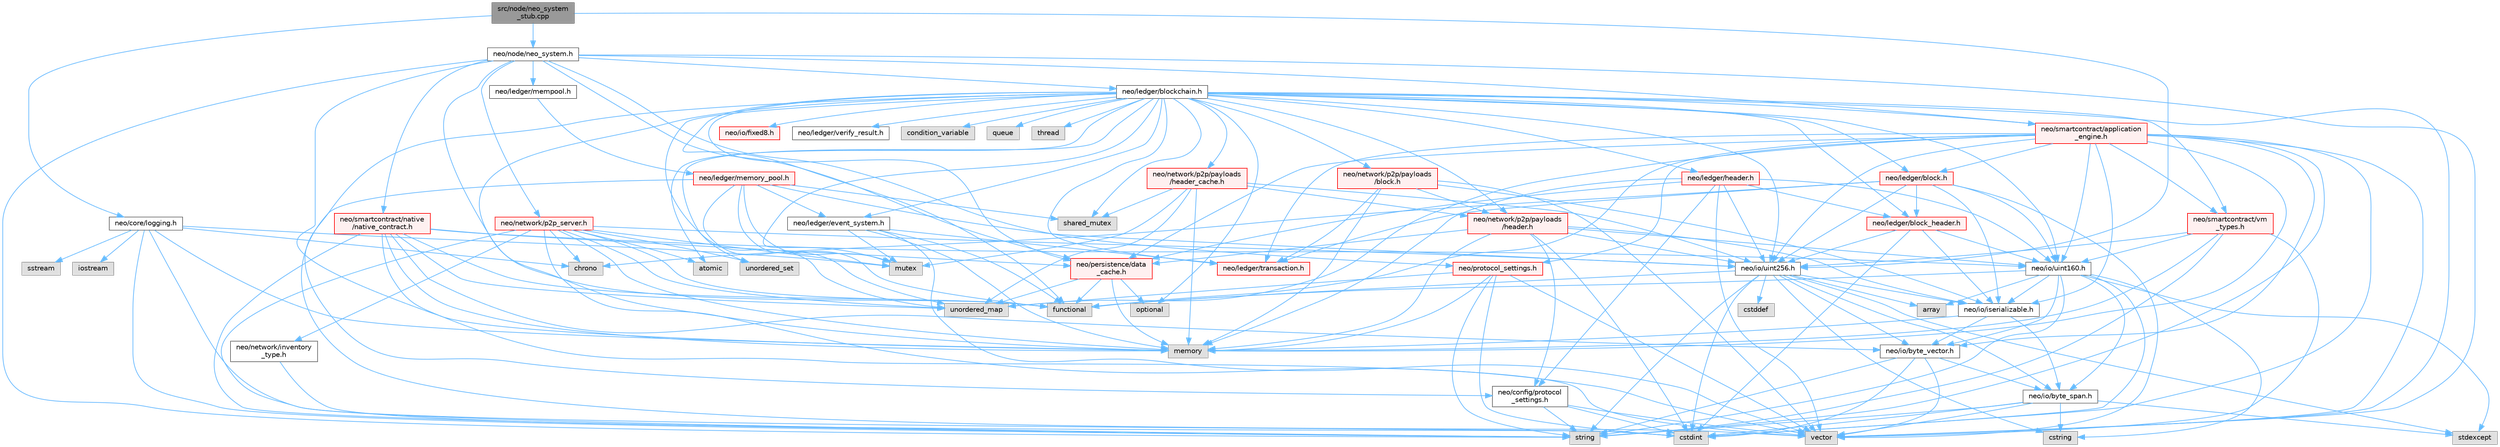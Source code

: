 digraph "src/node/neo_system_stub.cpp"
{
 // LATEX_PDF_SIZE
  bgcolor="transparent";
  edge [fontname=Helvetica,fontsize=10,labelfontname=Helvetica,labelfontsize=10];
  node [fontname=Helvetica,fontsize=10,shape=box,height=0.2,width=0.4];
  Node1 [id="Node000001",label="src/node/neo_system\l_stub.cpp",height=0.2,width=0.4,color="gray40", fillcolor="grey60", style="filled", fontcolor="black",tooltip=" "];
  Node1 -> Node2 [id="edge1_Node000001_Node000002",color="steelblue1",style="solid",tooltip=" "];
  Node2 [id="Node000002",label="neo/core/logging.h",height=0.2,width=0.4,color="grey40", fillcolor="white", style="filled",URL="$core_2logging_8h.html",tooltip=" "];
  Node2 -> Node3 [id="edge2_Node000002_Node000003",color="steelblue1",style="solid",tooltip=" "];
  Node3 [id="Node000003",label="chrono",height=0.2,width=0.4,color="grey60", fillcolor="#E0E0E0", style="filled",tooltip=" "];
  Node2 -> Node4 [id="edge3_Node000002_Node000004",color="steelblue1",style="solid",tooltip=" "];
  Node4 [id="Node000004",label="cstdint",height=0.2,width=0.4,color="grey60", fillcolor="#E0E0E0", style="filled",tooltip=" "];
  Node2 -> Node5 [id="edge4_Node000002_Node000005",color="steelblue1",style="solid",tooltip=" "];
  Node5 [id="Node000005",label="memory",height=0.2,width=0.4,color="grey60", fillcolor="#E0E0E0", style="filled",tooltip=" "];
  Node2 -> Node6 [id="edge5_Node000002_Node000006",color="steelblue1",style="solid",tooltip=" "];
  Node6 [id="Node000006",label="sstream",height=0.2,width=0.4,color="grey60", fillcolor="#E0E0E0", style="filled",tooltip=" "];
  Node2 -> Node7 [id="edge6_Node000002_Node000007",color="steelblue1",style="solid",tooltip=" "];
  Node7 [id="Node000007",label="string",height=0.2,width=0.4,color="grey60", fillcolor="#E0E0E0", style="filled",tooltip=" "];
  Node2 -> Node8 [id="edge7_Node000002_Node000008",color="steelblue1",style="solid",tooltip=" "];
  Node8 [id="Node000008",label="iostream",height=0.2,width=0.4,color="grey60", fillcolor="#E0E0E0", style="filled",tooltip=" "];
  Node2 -> Node9 [id="edge8_Node000002_Node000009",color="steelblue1",style="solid",tooltip=" "];
  Node9 [id="Node000009",label="mutex",height=0.2,width=0.4,color="grey60", fillcolor="#E0E0E0", style="filled",tooltip=" "];
  Node1 -> Node10 [id="edge9_Node000001_Node000010",color="steelblue1",style="solid",tooltip=" "];
  Node10 [id="Node000010",label="neo/io/uint256.h",height=0.2,width=0.4,color="grey40", fillcolor="white", style="filled",URL="$uint256_8h.html",tooltip=" "];
  Node10 -> Node11 [id="edge10_Node000010_Node000011",color="steelblue1",style="solid",tooltip=" "];
  Node11 [id="Node000011",label="neo/io/byte_span.h",height=0.2,width=0.4,color="grey40", fillcolor="white", style="filled",URL="$io_2byte__span_8h.html",tooltip=" "];
  Node11 -> Node4 [id="edge11_Node000011_Node000004",color="steelblue1",style="solid",tooltip=" "];
  Node11 -> Node12 [id="edge12_Node000011_Node000012",color="steelblue1",style="solid",tooltip=" "];
  Node12 [id="Node000012",label="cstring",height=0.2,width=0.4,color="grey60", fillcolor="#E0E0E0", style="filled",tooltip=" "];
  Node11 -> Node13 [id="edge13_Node000011_Node000013",color="steelblue1",style="solid",tooltip=" "];
  Node13 [id="Node000013",label="stdexcept",height=0.2,width=0.4,color="grey60", fillcolor="#E0E0E0", style="filled",tooltip=" "];
  Node11 -> Node7 [id="edge14_Node000011_Node000007",color="steelblue1",style="solid",tooltip=" "];
  Node11 -> Node14 [id="edge15_Node000011_Node000014",color="steelblue1",style="solid",tooltip=" "];
  Node14 [id="Node000014",label="vector",height=0.2,width=0.4,color="grey60", fillcolor="#E0E0E0", style="filled",tooltip=" "];
  Node10 -> Node15 [id="edge16_Node000010_Node000015",color="steelblue1",style="solid",tooltip=" "];
  Node15 [id="Node000015",label="neo/io/byte_vector.h",height=0.2,width=0.4,color="grey40", fillcolor="white", style="filled",URL="$io_2byte__vector_8h.html",tooltip=" "];
  Node15 -> Node11 [id="edge17_Node000015_Node000011",color="steelblue1",style="solid",tooltip=" "];
  Node15 -> Node4 [id="edge18_Node000015_Node000004",color="steelblue1",style="solid",tooltip=" "];
  Node15 -> Node7 [id="edge19_Node000015_Node000007",color="steelblue1",style="solid",tooltip=" "];
  Node15 -> Node14 [id="edge20_Node000015_Node000014",color="steelblue1",style="solid",tooltip=" "];
  Node10 -> Node16 [id="edge21_Node000010_Node000016",color="steelblue1",style="solid",tooltip=" "];
  Node16 [id="Node000016",label="neo/io/iserializable.h",height=0.2,width=0.4,color="grey40", fillcolor="white", style="filled",URL="$iserializable_8h.html",tooltip=" "];
  Node16 -> Node11 [id="edge22_Node000016_Node000011",color="steelblue1",style="solid",tooltip=" "];
  Node16 -> Node15 [id="edge23_Node000016_Node000015",color="steelblue1",style="solid",tooltip=" "];
  Node16 -> Node5 [id="edge24_Node000016_Node000005",color="steelblue1",style="solid",tooltip=" "];
  Node10 -> Node17 [id="edge25_Node000010_Node000017",color="steelblue1",style="solid",tooltip=" "];
  Node17 [id="Node000017",label="array",height=0.2,width=0.4,color="grey60", fillcolor="#E0E0E0", style="filled",tooltip=" "];
  Node10 -> Node18 [id="edge26_Node000010_Node000018",color="steelblue1",style="solid",tooltip=" "];
  Node18 [id="Node000018",label="cstddef",height=0.2,width=0.4,color="grey60", fillcolor="#E0E0E0", style="filled",tooltip=" "];
  Node10 -> Node4 [id="edge27_Node000010_Node000004",color="steelblue1",style="solid",tooltip=" "];
  Node10 -> Node12 [id="edge28_Node000010_Node000012",color="steelblue1",style="solid",tooltip=" "];
  Node10 -> Node19 [id="edge29_Node000010_Node000019",color="steelblue1",style="solid",tooltip=" "];
  Node19 [id="Node000019",label="functional",height=0.2,width=0.4,color="grey60", fillcolor="#E0E0E0", style="filled",tooltip=" "];
  Node10 -> Node13 [id="edge30_Node000010_Node000013",color="steelblue1",style="solid",tooltip=" "];
  Node10 -> Node7 [id="edge31_Node000010_Node000007",color="steelblue1",style="solid",tooltip=" "];
  Node1 -> Node20 [id="edge32_Node000001_Node000020",color="steelblue1",style="solid",tooltip=" "];
  Node20 [id="Node000020",label="neo/node/neo_system.h",height=0.2,width=0.4,color="grey40", fillcolor="white", style="filled",URL="$node_2neo__system_8h.html",tooltip=" "];
  Node20 -> Node21 [id="edge33_Node000020_Node000021",color="steelblue1",style="solid",tooltip=" "];
  Node21 [id="Node000021",label="neo/ledger/blockchain.h",height=0.2,width=0.4,color="grey40", fillcolor="white", style="filled",URL="$blockchain_8h.html",tooltip=" "];
  Node21 -> Node22 [id="edge34_Node000021_Node000022",color="steelblue1",style="solid",tooltip=" "];
  Node22 [id="Node000022",label="neo/ledger/block.h",height=0.2,width=0.4,color="red", fillcolor="#FFF0F0", style="filled",URL="$ledger_2block_8h.html",tooltip=" "];
  Node22 -> Node16 [id="edge35_Node000022_Node000016",color="steelblue1",style="solid",tooltip=" "];
  Node22 -> Node23 [id="edge36_Node000022_Node000023",color="steelblue1",style="solid",tooltip=" "];
  Node23 [id="Node000023",label="neo/io/uint160.h",height=0.2,width=0.4,color="grey40", fillcolor="white", style="filled",URL="$uint160_8h.html",tooltip=" "];
  Node23 -> Node11 [id="edge37_Node000023_Node000011",color="steelblue1",style="solid",tooltip=" "];
  Node23 -> Node15 [id="edge38_Node000023_Node000015",color="steelblue1",style="solid",tooltip=" "];
  Node23 -> Node16 [id="edge39_Node000023_Node000016",color="steelblue1",style="solid",tooltip=" "];
  Node23 -> Node17 [id="edge40_Node000023_Node000017",color="steelblue1",style="solid",tooltip=" "];
  Node23 -> Node4 [id="edge41_Node000023_Node000004",color="steelblue1",style="solid",tooltip=" "];
  Node23 -> Node12 [id="edge42_Node000023_Node000012",color="steelblue1",style="solid",tooltip=" "];
  Node23 -> Node19 [id="edge43_Node000023_Node000019",color="steelblue1",style="solid",tooltip=" "];
  Node23 -> Node13 [id="edge44_Node000023_Node000013",color="steelblue1",style="solid",tooltip=" "];
  Node23 -> Node7 [id="edge45_Node000023_Node000007",color="steelblue1",style="solid",tooltip=" "];
  Node22 -> Node10 [id="edge46_Node000022_Node000010",color="steelblue1",style="solid",tooltip=" "];
  Node22 -> Node24 [id="edge47_Node000022_Node000024",color="steelblue1",style="solid",tooltip=" "];
  Node24 [id="Node000024",label="neo/ledger/block_header.h",height=0.2,width=0.4,color="red", fillcolor="#FFF0F0", style="filled",URL="$block__header_8h.html",tooltip=" "];
  Node24 -> Node16 [id="edge48_Node000024_Node000016",color="steelblue1",style="solid",tooltip=" "];
  Node24 -> Node23 [id="edge49_Node000024_Node000023",color="steelblue1",style="solid",tooltip=" "];
  Node24 -> Node10 [id="edge50_Node000024_Node000010",color="steelblue1",style="solid",tooltip=" "];
  Node24 -> Node4 [id="edge51_Node000024_Node000004",color="steelblue1",style="solid",tooltip=" "];
  Node22 -> Node57 [id="edge52_Node000022_Node000057",color="steelblue1",style="solid",tooltip=" "];
  Node57 [id="Node000057",label="neo/ledger/transaction.h",height=0.2,width=0.4,color="red", fillcolor="#FFF0F0", style="filled",URL="$ledger_2transaction_8h.html",tooltip=" "];
  Node22 -> Node3 [id="edge53_Node000022_Node000003",color="steelblue1",style="solid",tooltip=" "];
  Node22 -> Node14 [id="edge54_Node000022_Node000014",color="steelblue1",style="solid",tooltip=" "];
  Node21 -> Node24 [id="edge55_Node000021_Node000024",color="steelblue1",style="solid",tooltip=" "];
  Node21 -> Node72 [id="edge56_Node000021_Node000072",color="steelblue1",style="solid",tooltip=" "];
  Node72 [id="Node000072",label="neo/ledger/event_system.h",height=0.2,width=0.4,color="grey40", fillcolor="white", style="filled",URL="$event__system_8h.html",tooltip=" "];
  Node72 -> Node19 [id="edge57_Node000072_Node000019",color="steelblue1",style="solid",tooltip=" "];
  Node72 -> Node5 [id="edge58_Node000072_Node000005",color="steelblue1",style="solid",tooltip=" "];
  Node72 -> Node9 [id="edge59_Node000072_Node000009",color="steelblue1",style="solid",tooltip=" "];
  Node72 -> Node14 [id="edge60_Node000072_Node000014",color="steelblue1",style="solid",tooltip=" "];
  Node72 -> Node57 [id="edge61_Node000072_Node000057",color="steelblue1",style="solid",tooltip=" "];
  Node21 -> Node73 [id="edge62_Node000021_Node000073",color="steelblue1",style="solid",tooltip=" "];
  Node73 [id="Node000073",label="neo/ledger/header.h",height=0.2,width=0.4,color="red", fillcolor="#FFF0F0", style="filled",URL="$ledger_2header_8h.html",tooltip=" "];
  Node73 -> Node74 [id="edge63_Node000073_Node000074",color="steelblue1",style="solid",tooltip=" "];
  Node74 [id="Node000074",label="neo/config/protocol\l_settings.h",height=0.2,width=0.4,color="grey40", fillcolor="white", style="filled",URL="$config_2protocol__settings_8h.html",tooltip=" "];
  Node74 -> Node4 [id="edge64_Node000074_Node000004",color="steelblue1",style="solid",tooltip=" "];
  Node74 -> Node7 [id="edge65_Node000074_Node000007",color="steelblue1",style="solid",tooltip=" "];
  Node74 -> Node14 [id="edge66_Node000074_Node000014",color="steelblue1",style="solid",tooltip=" "];
  Node73 -> Node23 [id="edge67_Node000073_Node000023",color="steelblue1",style="solid",tooltip=" "];
  Node73 -> Node10 [id="edge68_Node000073_Node000010",color="steelblue1",style="solid",tooltip=" "];
  Node73 -> Node24 [id="edge69_Node000073_Node000024",color="steelblue1",style="solid",tooltip=" "];
  Node73 -> Node75 [id="edge70_Node000073_Node000075",color="steelblue1",style="solid",tooltip=" "];
  Node75 [id="Node000075",label="neo/persistence/data\l_cache.h",height=0.2,width=0.4,color="red", fillcolor="#FFF0F0", style="filled",URL="$data__cache_8h.html",tooltip=" "];
  Node75 -> Node19 [id="edge71_Node000075_Node000019",color="steelblue1",style="solid",tooltip=" "];
  Node75 -> Node5 [id="edge72_Node000075_Node000005",color="steelblue1",style="solid",tooltip=" "];
  Node75 -> Node64 [id="edge73_Node000075_Node000064",color="steelblue1",style="solid",tooltip=" "];
  Node64 [id="Node000064",label="optional",height=0.2,width=0.4,color="grey60", fillcolor="#E0E0E0", style="filled",tooltip=" "];
  Node75 -> Node43 [id="edge74_Node000075_Node000043",color="steelblue1",style="solid",tooltip=" "];
  Node43 [id="Node000043",label="unordered_map",height=0.2,width=0.4,color="grey60", fillcolor="#E0E0E0", style="filled",tooltip=" "];
  Node73 -> Node5 [id="edge75_Node000073_Node000005",color="steelblue1",style="solid",tooltip=" "];
  Node73 -> Node14 [id="edge76_Node000073_Node000014",color="steelblue1",style="solid",tooltip=" "];
  Node21 -> Node57 [id="edge77_Node000021_Node000057",color="steelblue1",style="solid",tooltip=" "];
  Node21 -> Node86 [id="edge78_Node000021_Node000086",color="steelblue1",style="solid",tooltip=" "];
  Node86 [id="Node000086",label="neo/network/p2p/payloads\l/block.h",height=0.2,width=0.4,color="red", fillcolor="#FFF0F0", style="filled",URL="$network_2p2p_2payloads_2block_8h.html",tooltip=" "];
  Node86 -> Node16 [id="edge79_Node000086_Node000016",color="steelblue1",style="solid",tooltip=" "];
  Node86 -> Node57 [id="edge80_Node000086_Node000057",color="steelblue1",style="solid",tooltip=" "];
  Node86 -> Node87 [id="edge81_Node000086_Node000087",color="steelblue1",style="solid",tooltip=" "];
  Node87 [id="Node000087",label="neo/network/p2p/payloads\l/header.h",height=0.2,width=0.4,color="red", fillcolor="#FFF0F0", style="filled",URL="$network_2p2p_2payloads_2header_8h.html",tooltip=" "];
  Node87 -> Node74 [id="edge82_Node000087_Node000074",color="steelblue1",style="solid",tooltip=" "];
  Node87 -> Node16 [id="edge83_Node000087_Node000016",color="steelblue1",style="solid",tooltip=" "];
  Node87 -> Node23 [id="edge84_Node000087_Node000023",color="steelblue1",style="solid",tooltip=" "];
  Node87 -> Node10 [id="edge85_Node000087_Node000010",color="steelblue1",style="solid",tooltip=" "];
  Node87 -> Node75 [id="edge86_Node000087_Node000075",color="steelblue1",style="solid",tooltip=" "];
  Node87 -> Node4 [id="edge87_Node000087_Node000004",color="steelblue1",style="solid",tooltip=" "];
  Node87 -> Node5 [id="edge88_Node000087_Node000005",color="steelblue1",style="solid",tooltip=" "];
  Node86 -> Node5 [id="edge89_Node000086_Node000005",color="steelblue1",style="solid",tooltip=" "];
  Node86 -> Node14 [id="edge90_Node000086_Node000014",color="steelblue1",style="solid",tooltip=" "];
  Node21 -> Node87 [id="edge91_Node000021_Node000087",color="steelblue1",style="solid",tooltip=" "];
  Node21 -> Node88 [id="edge92_Node000021_Node000088",color="steelblue1",style="solid",tooltip=" "];
  Node88 [id="Node000088",label="neo/network/p2p/payloads\l/header_cache.h",height=0.2,width=0.4,color="red", fillcolor="#FFF0F0", style="filled",URL="$network_2p2p_2payloads_2header__cache_8h.html",tooltip=" "];
  Node88 -> Node10 [id="edge93_Node000088_Node000010",color="steelblue1",style="solid",tooltip=" "];
  Node88 -> Node87 [id="edge94_Node000088_Node000087",color="steelblue1",style="solid",tooltip=" "];
  Node88 -> Node5 [id="edge95_Node000088_Node000005",color="steelblue1",style="solid",tooltip=" "];
  Node88 -> Node9 [id="edge96_Node000088_Node000009",color="steelblue1",style="solid",tooltip=" "];
  Node88 -> Node83 [id="edge97_Node000088_Node000083",color="steelblue1",style="solid",tooltip=" "];
  Node83 [id="Node000083",label="shared_mutex",height=0.2,width=0.4,color="grey60", fillcolor="#E0E0E0", style="filled",tooltip=" "];
  Node88 -> Node43 [id="edge98_Node000088_Node000043",color="steelblue1",style="solid",tooltip=" "];
  Node21 -> Node74 [id="edge99_Node000021_Node000074",color="steelblue1",style="solid",tooltip=" "];
  Node21 -> Node26 [id="edge100_Node000021_Node000026",color="steelblue1",style="solid",tooltip=" "];
  Node26 [id="Node000026",label="neo/io/fixed8.h",height=0.2,width=0.4,color="red", fillcolor="#FFF0F0", style="filled",URL="$io_2fixed8_8h.html",tooltip=" "];
  Node21 -> Node23 [id="edge101_Node000021_Node000023",color="steelblue1",style="solid",tooltip=" "];
  Node21 -> Node10 [id="edge102_Node000021_Node000010",color="steelblue1",style="solid",tooltip=" "];
  Node21 -> Node90 [id="edge103_Node000021_Node000090",color="steelblue1",style="solid",tooltip=" "];
  Node90 [id="Node000090",label="neo/ledger/verify_result.h",height=0.2,width=0.4,color="grey40", fillcolor="white", style="filled",URL="$verify__result_8h.html",tooltip=" "];
  Node21 -> Node75 [id="edge104_Node000021_Node000075",color="steelblue1",style="solid",tooltip=" "];
  Node21 -> Node91 [id="edge105_Node000021_Node000091",color="steelblue1",style="solid",tooltip=" "];
  Node91 [id="Node000091",label="neo/smartcontract/application\l_engine.h",height=0.2,width=0.4,color="red", fillcolor="#FFF0F0", style="filled",URL="$application__engine_8h.html",tooltip=" "];
  Node91 -> Node15 [id="edge106_Node000091_Node000015",color="steelblue1",style="solid",tooltip=" "];
  Node91 -> Node16 [id="edge107_Node000091_Node000016",color="steelblue1",style="solid",tooltip=" "];
  Node91 -> Node23 [id="edge108_Node000091_Node000023",color="steelblue1",style="solid",tooltip=" "];
  Node91 -> Node10 [id="edge109_Node000091_Node000010",color="steelblue1",style="solid",tooltip=" "];
  Node91 -> Node22 [id="edge110_Node000091_Node000022",color="steelblue1",style="solid",tooltip=" "];
  Node91 -> Node57 [id="edge111_Node000091_Node000057",color="steelblue1",style="solid",tooltip=" "];
  Node91 -> Node75 [id="edge112_Node000091_Node000075",color="steelblue1",style="solid",tooltip=" "];
  Node91 -> Node92 [id="edge113_Node000091_Node000092",color="steelblue1",style="solid",tooltip=" "];
  Node92 [id="Node000092",label="neo/protocol_settings.h",height=0.2,width=0.4,color="red", fillcolor="#FFF0F0", style="filled",URL="$protocol__settings_8h.html",tooltip=" "];
  Node92 -> Node4 [id="edge114_Node000092_Node000004",color="steelblue1",style="solid",tooltip=" "];
  Node92 -> Node5 [id="edge115_Node000092_Node000005",color="steelblue1",style="solid",tooltip=" "];
  Node92 -> Node7 [id="edge116_Node000092_Node000007",color="steelblue1",style="solid",tooltip=" "];
  Node92 -> Node43 [id="edge117_Node000092_Node000043",color="steelblue1",style="solid",tooltip=" "];
  Node92 -> Node14 [id="edge118_Node000092_Node000014",color="steelblue1",style="solid",tooltip=" "];
  Node91 -> Node112 [id="edge119_Node000091_Node000112",color="steelblue1",style="solid",tooltip=" "];
  Node112 [id="Node000112",label="neo/smartcontract/vm\l_types.h",height=0.2,width=0.4,color="red", fillcolor="#FFF0F0", style="filled",URL="$vm__types_8h.html",tooltip=" "];
  Node112 -> Node23 [id="edge120_Node000112_Node000023",color="steelblue1",style="solid",tooltip=" "];
  Node112 -> Node10 [id="edge121_Node000112_Node000010",color="steelblue1",style="solid",tooltip=" "];
  Node112 -> Node5 [id="edge122_Node000112_Node000005",color="steelblue1",style="solid",tooltip=" "];
  Node112 -> Node7 [id="edge123_Node000112_Node000007",color="steelblue1",style="solid",tooltip=" "];
  Node112 -> Node14 [id="edge124_Node000112_Node000014",color="steelblue1",style="solid",tooltip=" "];
  Node91 -> Node4 [id="edge125_Node000091_Node000004",color="steelblue1",style="solid",tooltip=" "];
  Node91 -> Node19 [id="edge126_Node000091_Node000019",color="steelblue1",style="solid",tooltip=" "];
  Node91 -> Node5 [id="edge127_Node000091_Node000005",color="steelblue1",style="solid",tooltip=" "];
  Node91 -> Node7 [id="edge128_Node000091_Node000007",color="steelblue1",style="solid",tooltip=" "];
  Node91 -> Node43 [id="edge129_Node000091_Node000043",color="steelblue1",style="solid",tooltip=" "];
  Node91 -> Node14 [id="edge130_Node000091_Node000014",color="steelblue1",style="solid",tooltip=" "];
  Node21 -> Node112 [id="edge131_Node000021_Node000112",color="steelblue1",style="solid",tooltip=" "];
  Node21 -> Node113 [id="edge132_Node000021_Node000113",color="steelblue1",style="solid",tooltip=" "];
  Node113 [id="Node000113",label="atomic",height=0.2,width=0.4,color="grey60", fillcolor="#E0E0E0", style="filled",tooltip=" "];
  Node21 -> Node114 [id="edge133_Node000021_Node000114",color="steelblue1",style="solid",tooltip=" "];
  Node114 [id="Node000114",label="condition_variable",height=0.2,width=0.4,color="grey60", fillcolor="#E0E0E0", style="filled",tooltip=" "];
  Node21 -> Node19 [id="edge134_Node000021_Node000019",color="steelblue1",style="solid",tooltip=" "];
  Node21 -> Node5 [id="edge135_Node000021_Node000005",color="steelblue1",style="solid",tooltip=" "];
  Node21 -> Node9 [id="edge136_Node000021_Node000009",color="steelblue1",style="solid",tooltip=" "];
  Node21 -> Node64 [id="edge137_Node000021_Node000064",color="steelblue1",style="solid",tooltip=" "];
  Node21 -> Node115 [id="edge138_Node000021_Node000115",color="steelblue1",style="solid",tooltip=" "];
  Node115 [id="Node000115",label="queue",height=0.2,width=0.4,color="grey60", fillcolor="#E0E0E0", style="filled",tooltip=" "];
  Node21 -> Node83 [id="edge139_Node000021_Node000083",color="steelblue1",style="solid",tooltip=" "];
  Node21 -> Node116 [id="edge140_Node000021_Node000116",color="steelblue1",style="solid",tooltip=" "];
  Node116 [id="Node000116",label="thread",height=0.2,width=0.4,color="grey60", fillcolor="#E0E0E0", style="filled",tooltip=" "];
  Node21 -> Node43 [id="edge141_Node000021_Node000043",color="steelblue1",style="solid",tooltip=" "];
  Node21 -> Node109 [id="edge142_Node000021_Node000109",color="steelblue1",style="solid",tooltip=" "];
  Node109 [id="Node000109",label="unordered_set",height=0.2,width=0.4,color="grey60", fillcolor="#E0E0E0", style="filled",tooltip=" "];
  Node21 -> Node14 [id="edge143_Node000021_Node000014",color="steelblue1",style="solid",tooltip=" "];
  Node20 -> Node117 [id="edge144_Node000020_Node000117",color="steelblue1",style="solid",tooltip=" "];
  Node117 [id="Node000117",label="neo/ledger/mempool.h",height=0.2,width=0.4,color="grey40", fillcolor="white", style="filled",URL="$mempool_8h.html",tooltip=" "];
  Node117 -> Node118 [id="edge145_Node000117_Node000118",color="steelblue1",style="solid",tooltip=" "];
  Node118 [id="Node000118",label="neo/ledger/memory_pool.h",height=0.2,width=0.4,color="red", fillcolor="#FFF0F0", style="filled",URL="$ledger_2memory__pool_8h.html",tooltip=" "];
  Node118 -> Node10 [id="edge146_Node000118_Node000010",color="steelblue1",style="solid",tooltip=" "];
  Node118 -> Node72 [id="edge147_Node000118_Node000072",color="steelblue1",style="solid",tooltip=" "];
  Node118 -> Node19 [id="edge148_Node000118_Node000019",color="steelblue1",style="solid",tooltip=" "];
  Node118 -> Node9 [id="edge149_Node000118_Node000009",color="steelblue1",style="solid",tooltip=" "];
  Node118 -> Node83 [id="edge150_Node000118_Node000083",color="steelblue1",style="solid",tooltip=" "];
  Node118 -> Node43 [id="edge151_Node000118_Node000043",color="steelblue1",style="solid",tooltip=" "];
  Node118 -> Node14 [id="edge152_Node000118_Node000014",color="steelblue1",style="solid",tooltip=" "];
  Node20 -> Node121 [id="edge153_Node000020_Node000121",color="steelblue1",style="solid",tooltip=" "];
  Node121 [id="Node000121",label="neo/network/p2p_server.h",height=0.2,width=0.4,color="red", fillcolor="#FFF0F0", style="filled",URL="$p2p__server_8h.html",tooltip=" "];
  Node121 -> Node10 [id="edge154_Node000121_Node000010",color="steelblue1",style="solid",tooltip=" "];
  Node121 -> Node122 [id="edge155_Node000121_Node000122",color="steelblue1",style="solid",tooltip=" "];
  Node122 [id="Node000122",label="neo/network/inventory\l_type.h",height=0.2,width=0.4,color="grey40", fillcolor="white", style="filled",URL="$inventory__type_8h.html",tooltip=" "];
  Node122 -> Node4 [id="edge156_Node000122_Node000004",color="steelblue1",style="solid",tooltip=" "];
  Node121 -> Node113 [id="edge157_Node000121_Node000113",color="steelblue1",style="solid",tooltip=" "];
  Node121 -> Node3 [id="edge158_Node000121_Node000003",color="steelblue1",style="solid",tooltip=" "];
  Node121 -> Node19 [id="edge159_Node000121_Node000019",color="steelblue1",style="solid",tooltip=" "];
  Node121 -> Node5 [id="edge160_Node000121_Node000005",color="steelblue1",style="solid",tooltip=" "];
  Node121 -> Node9 [id="edge161_Node000121_Node000009",color="steelblue1",style="solid",tooltip=" "];
  Node121 -> Node7 [id="edge162_Node000121_Node000007",color="steelblue1",style="solid",tooltip=" "];
  Node121 -> Node43 [id="edge163_Node000121_Node000043",color="steelblue1",style="solid",tooltip=" "];
  Node121 -> Node109 [id="edge164_Node000121_Node000109",color="steelblue1",style="solid",tooltip=" "];
  Node121 -> Node14 [id="edge165_Node000121_Node000014",color="steelblue1",style="solid",tooltip=" "];
  Node20 -> Node75 [id="edge166_Node000020_Node000075",color="steelblue1",style="solid",tooltip=" "];
  Node20 -> Node92 [id="edge167_Node000020_Node000092",color="steelblue1",style="solid",tooltip=" "];
  Node20 -> Node91 [id="edge168_Node000020_Node000091",color="steelblue1",style="solid",tooltip=" "];
  Node20 -> Node140 [id="edge169_Node000020_Node000140",color="steelblue1",style="solid",tooltip=" "];
  Node140 [id="Node000140",label="neo/smartcontract/native\l/native_contract.h",height=0.2,width=0.4,color="red", fillcolor="#FFF0F0", style="filled",URL="$native_2native__contract_8h.html",tooltip=" "];
  Node140 -> Node15 [id="edge170_Node000140_Node000015",color="steelblue1",style="solid",tooltip=" "];
  Node140 -> Node23 [id="edge171_Node000140_Node000023",color="steelblue1",style="solid",tooltip=" "];
  Node140 -> Node75 [id="edge172_Node000140_Node000075",color="steelblue1",style="solid",tooltip=" "];
  Node140 -> Node19 [id="edge173_Node000140_Node000019",color="steelblue1",style="solid",tooltip=" "];
  Node140 -> Node5 [id="edge174_Node000140_Node000005",color="steelblue1",style="solid",tooltip=" "];
  Node140 -> Node7 [id="edge175_Node000140_Node000007",color="steelblue1",style="solid",tooltip=" "];
  Node140 -> Node43 [id="edge176_Node000140_Node000043",color="steelblue1",style="solid",tooltip=" "];
  Node140 -> Node14 [id="edge177_Node000140_Node000014",color="steelblue1",style="solid",tooltip=" "];
  Node20 -> Node19 [id="edge178_Node000020_Node000019",color="steelblue1",style="solid",tooltip=" "];
  Node20 -> Node5 [id="edge179_Node000020_Node000005",color="steelblue1",style="solid",tooltip=" "];
  Node20 -> Node7 [id="edge180_Node000020_Node000007",color="steelblue1",style="solid",tooltip=" "];
  Node20 -> Node14 [id="edge181_Node000020_Node000014",color="steelblue1",style="solid",tooltip=" "];
}
